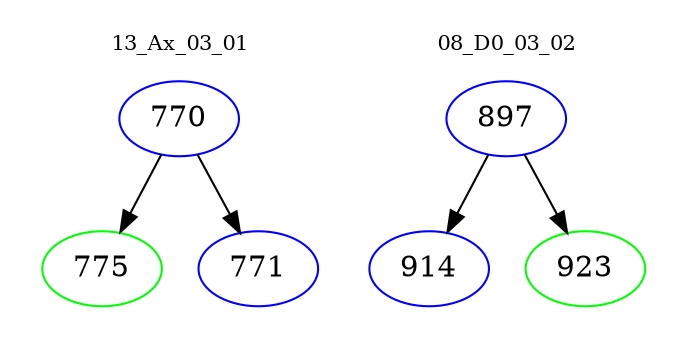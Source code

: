 digraph{
subgraph cluster_0 {
color = white
label = "13_Ax_03_01";
fontsize=10;
T0_770 [label="770", color="blue"]
T0_770 -> T0_775 [color="black"]
T0_775 [label="775", color="green"]
T0_770 -> T0_771 [color="black"]
T0_771 [label="771", color="blue"]
}
subgraph cluster_1 {
color = white
label = "08_D0_03_02";
fontsize=10;
T1_897 [label="897", color="blue"]
T1_897 -> T1_914 [color="black"]
T1_914 [label="914", color="blue"]
T1_897 -> T1_923 [color="black"]
T1_923 [label="923", color="green"]
}
}
